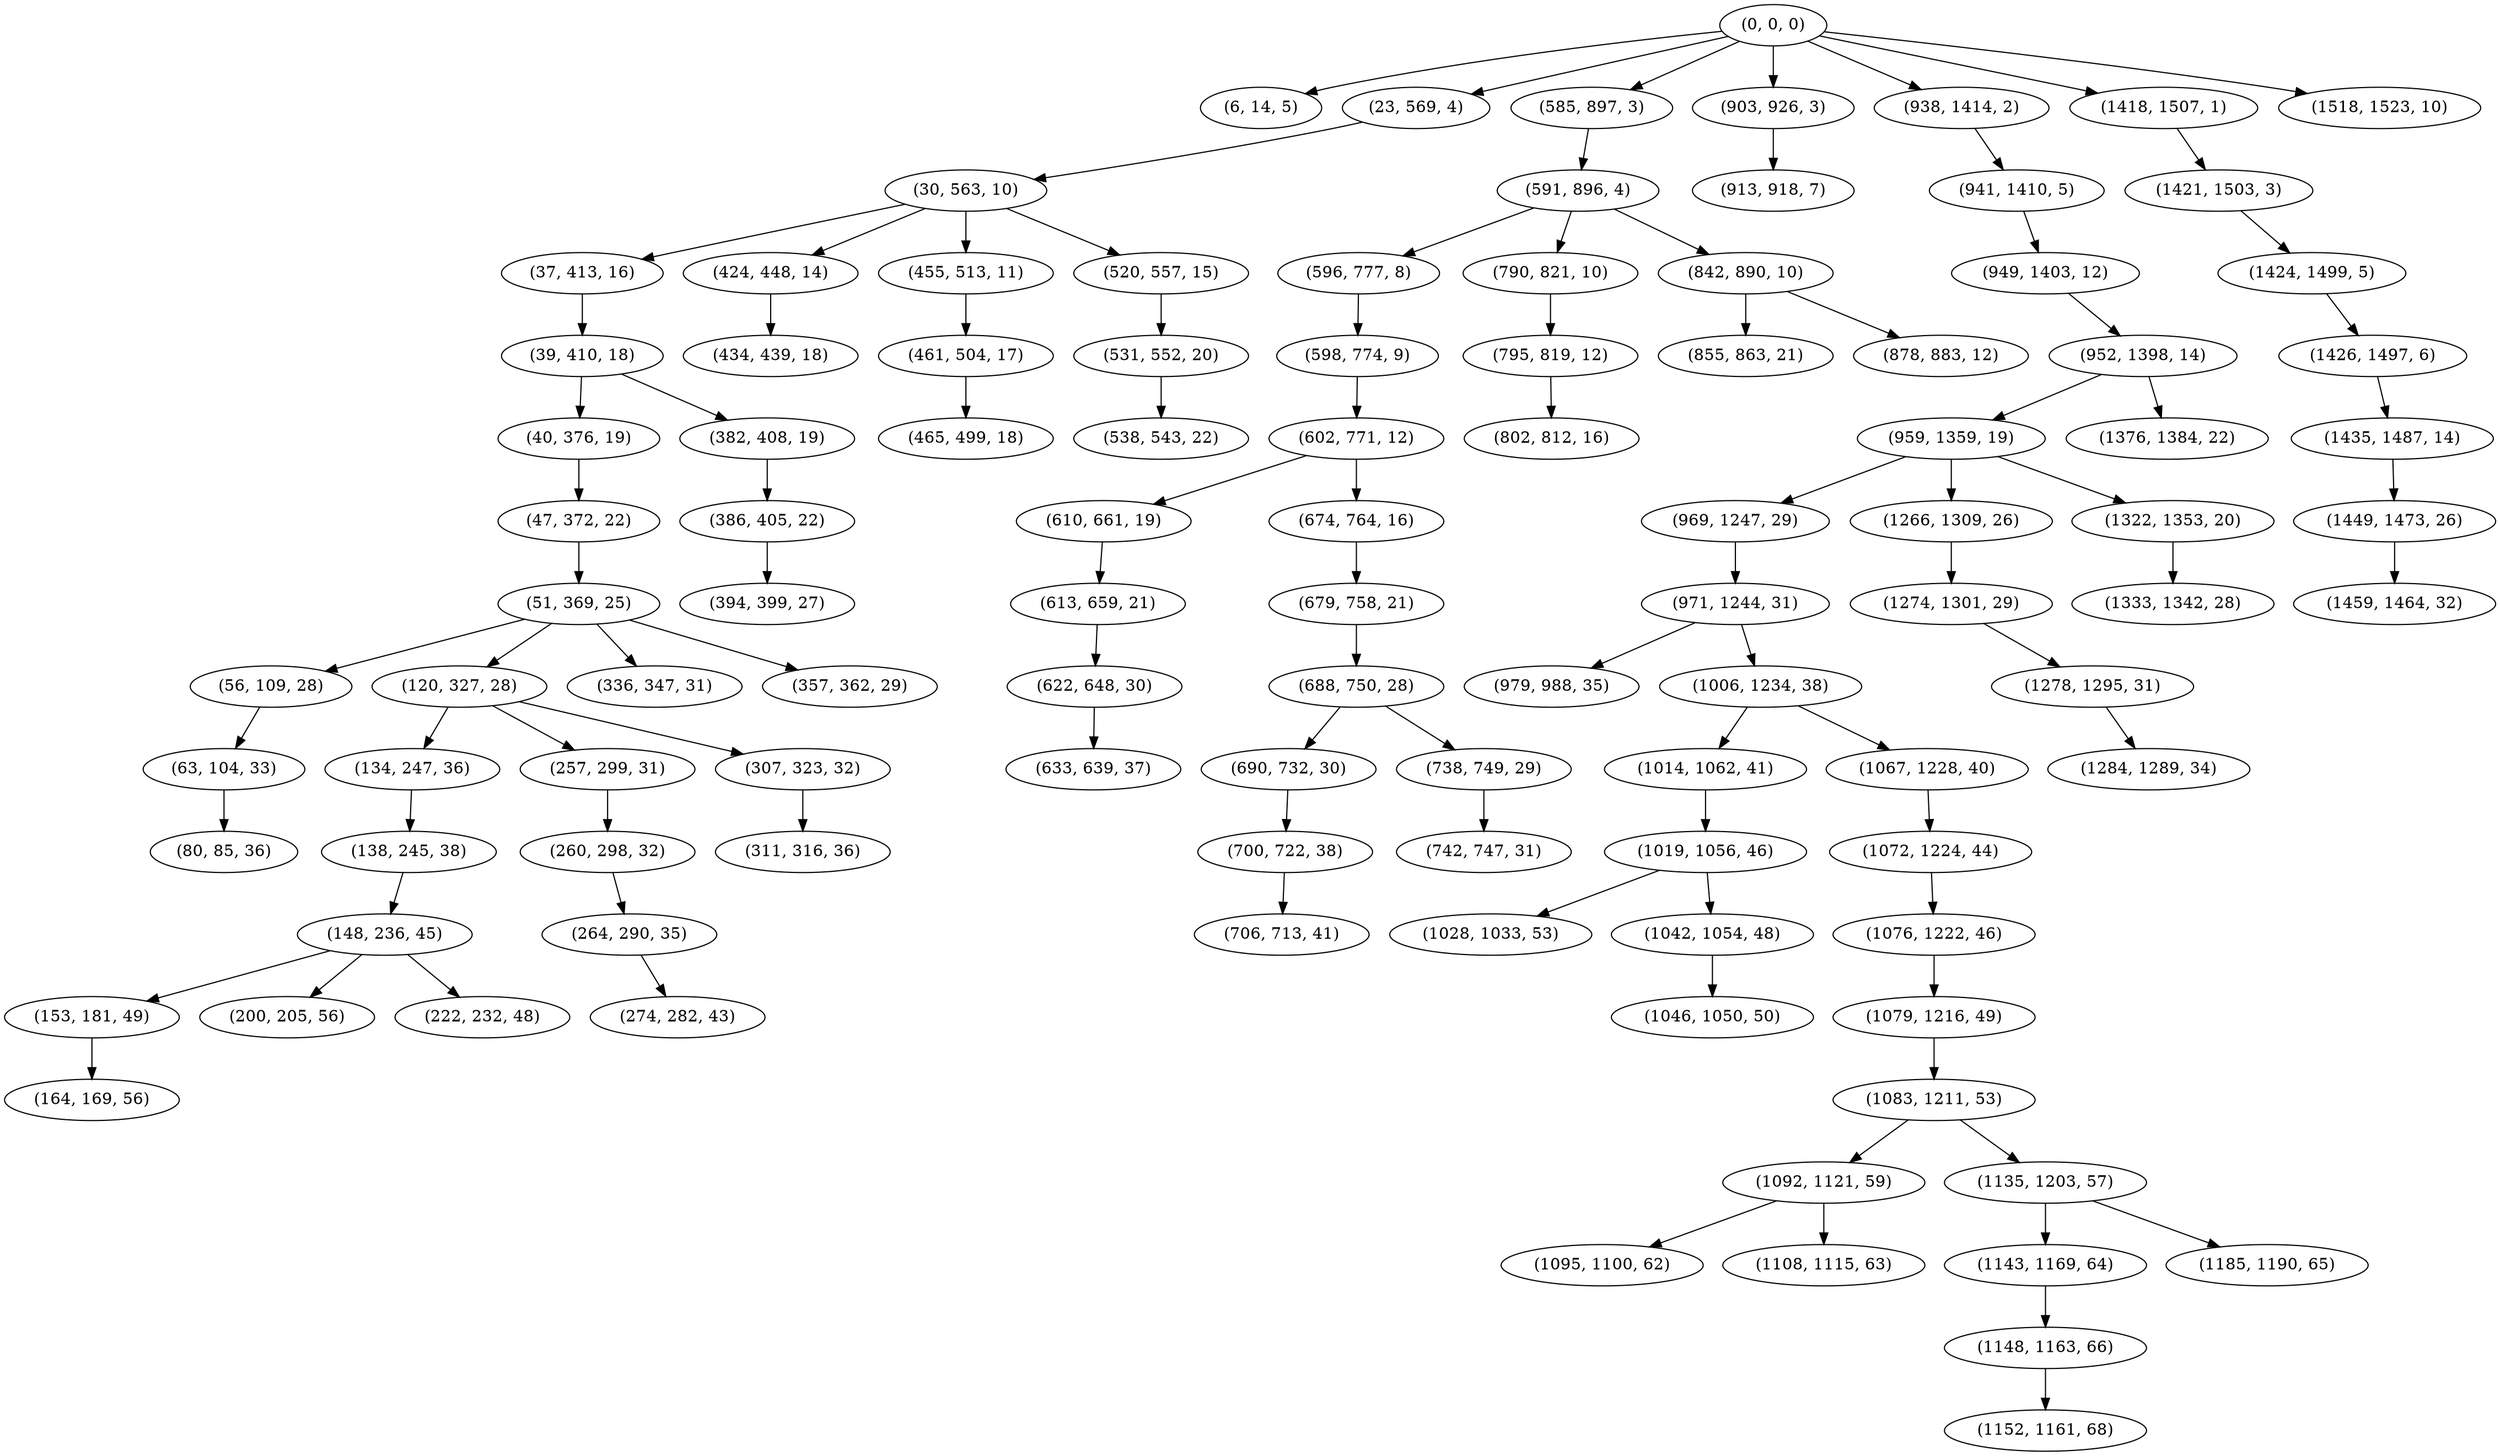 digraph tree {
    "(0, 0, 0)";
    "(6, 14, 5)";
    "(23, 569, 4)";
    "(30, 563, 10)";
    "(37, 413, 16)";
    "(39, 410, 18)";
    "(40, 376, 19)";
    "(47, 372, 22)";
    "(51, 369, 25)";
    "(56, 109, 28)";
    "(63, 104, 33)";
    "(80, 85, 36)";
    "(120, 327, 28)";
    "(134, 247, 36)";
    "(138, 245, 38)";
    "(148, 236, 45)";
    "(153, 181, 49)";
    "(164, 169, 56)";
    "(200, 205, 56)";
    "(222, 232, 48)";
    "(257, 299, 31)";
    "(260, 298, 32)";
    "(264, 290, 35)";
    "(274, 282, 43)";
    "(307, 323, 32)";
    "(311, 316, 36)";
    "(336, 347, 31)";
    "(357, 362, 29)";
    "(382, 408, 19)";
    "(386, 405, 22)";
    "(394, 399, 27)";
    "(424, 448, 14)";
    "(434, 439, 18)";
    "(455, 513, 11)";
    "(461, 504, 17)";
    "(465, 499, 18)";
    "(520, 557, 15)";
    "(531, 552, 20)";
    "(538, 543, 22)";
    "(585, 897, 3)";
    "(591, 896, 4)";
    "(596, 777, 8)";
    "(598, 774, 9)";
    "(602, 771, 12)";
    "(610, 661, 19)";
    "(613, 659, 21)";
    "(622, 648, 30)";
    "(633, 639, 37)";
    "(674, 764, 16)";
    "(679, 758, 21)";
    "(688, 750, 28)";
    "(690, 732, 30)";
    "(700, 722, 38)";
    "(706, 713, 41)";
    "(738, 749, 29)";
    "(742, 747, 31)";
    "(790, 821, 10)";
    "(795, 819, 12)";
    "(802, 812, 16)";
    "(842, 890, 10)";
    "(855, 863, 21)";
    "(878, 883, 12)";
    "(903, 926, 3)";
    "(913, 918, 7)";
    "(938, 1414, 2)";
    "(941, 1410, 5)";
    "(949, 1403, 12)";
    "(952, 1398, 14)";
    "(959, 1359, 19)";
    "(969, 1247, 29)";
    "(971, 1244, 31)";
    "(979, 988, 35)";
    "(1006, 1234, 38)";
    "(1014, 1062, 41)";
    "(1019, 1056, 46)";
    "(1028, 1033, 53)";
    "(1042, 1054, 48)";
    "(1046, 1050, 50)";
    "(1067, 1228, 40)";
    "(1072, 1224, 44)";
    "(1076, 1222, 46)";
    "(1079, 1216, 49)";
    "(1083, 1211, 53)";
    "(1092, 1121, 59)";
    "(1095, 1100, 62)";
    "(1108, 1115, 63)";
    "(1135, 1203, 57)";
    "(1143, 1169, 64)";
    "(1148, 1163, 66)";
    "(1152, 1161, 68)";
    "(1185, 1190, 65)";
    "(1266, 1309, 26)";
    "(1274, 1301, 29)";
    "(1278, 1295, 31)";
    "(1284, 1289, 34)";
    "(1322, 1353, 20)";
    "(1333, 1342, 28)";
    "(1376, 1384, 22)";
    "(1418, 1507, 1)";
    "(1421, 1503, 3)";
    "(1424, 1499, 5)";
    "(1426, 1497, 6)";
    "(1435, 1487, 14)";
    "(1449, 1473, 26)";
    "(1459, 1464, 32)";
    "(1518, 1523, 10)";
    "(0, 0, 0)" -> "(6, 14, 5)";
    "(0, 0, 0)" -> "(23, 569, 4)";
    "(0, 0, 0)" -> "(585, 897, 3)";
    "(0, 0, 0)" -> "(903, 926, 3)";
    "(0, 0, 0)" -> "(938, 1414, 2)";
    "(0, 0, 0)" -> "(1418, 1507, 1)";
    "(0, 0, 0)" -> "(1518, 1523, 10)";
    "(23, 569, 4)" -> "(30, 563, 10)";
    "(30, 563, 10)" -> "(37, 413, 16)";
    "(30, 563, 10)" -> "(424, 448, 14)";
    "(30, 563, 10)" -> "(455, 513, 11)";
    "(30, 563, 10)" -> "(520, 557, 15)";
    "(37, 413, 16)" -> "(39, 410, 18)";
    "(39, 410, 18)" -> "(40, 376, 19)";
    "(39, 410, 18)" -> "(382, 408, 19)";
    "(40, 376, 19)" -> "(47, 372, 22)";
    "(47, 372, 22)" -> "(51, 369, 25)";
    "(51, 369, 25)" -> "(56, 109, 28)";
    "(51, 369, 25)" -> "(120, 327, 28)";
    "(51, 369, 25)" -> "(336, 347, 31)";
    "(51, 369, 25)" -> "(357, 362, 29)";
    "(56, 109, 28)" -> "(63, 104, 33)";
    "(63, 104, 33)" -> "(80, 85, 36)";
    "(120, 327, 28)" -> "(134, 247, 36)";
    "(120, 327, 28)" -> "(257, 299, 31)";
    "(120, 327, 28)" -> "(307, 323, 32)";
    "(134, 247, 36)" -> "(138, 245, 38)";
    "(138, 245, 38)" -> "(148, 236, 45)";
    "(148, 236, 45)" -> "(153, 181, 49)";
    "(148, 236, 45)" -> "(200, 205, 56)";
    "(148, 236, 45)" -> "(222, 232, 48)";
    "(153, 181, 49)" -> "(164, 169, 56)";
    "(257, 299, 31)" -> "(260, 298, 32)";
    "(260, 298, 32)" -> "(264, 290, 35)";
    "(264, 290, 35)" -> "(274, 282, 43)";
    "(307, 323, 32)" -> "(311, 316, 36)";
    "(382, 408, 19)" -> "(386, 405, 22)";
    "(386, 405, 22)" -> "(394, 399, 27)";
    "(424, 448, 14)" -> "(434, 439, 18)";
    "(455, 513, 11)" -> "(461, 504, 17)";
    "(461, 504, 17)" -> "(465, 499, 18)";
    "(520, 557, 15)" -> "(531, 552, 20)";
    "(531, 552, 20)" -> "(538, 543, 22)";
    "(585, 897, 3)" -> "(591, 896, 4)";
    "(591, 896, 4)" -> "(596, 777, 8)";
    "(591, 896, 4)" -> "(790, 821, 10)";
    "(591, 896, 4)" -> "(842, 890, 10)";
    "(596, 777, 8)" -> "(598, 774, 9)";
    "(598, 774, 9)" -> "(602, 771, 12)";
    "(602, 771, 12)" -> "(610, 661, 19)";
    "(602, 771, 12)" -> "(674, 764, 16)";
    "(610, 661, 19)" -> "(613, 659, 21)";
    "(613, 659, 21)" -> "(622, 648, 30)";
    "(622, 648, 30)" -> "(633, 639, 37)";
    "(674, 764, 16)" -> "(679, 758, 21)";
    "(679, 758, 21)" -> "(688, 750, 28)";
    "(688, 750, 28)" -> "(690, 732, 30)";
    "(688, 750, 28)" -> "(738, 749, 29)";
    "(690, 732, 30)" -> "(700, 722, 38)";
    "(700, 722, 38)" -> "(706, 713, 41)";
    "(738, 749, 29)" -> "(742, 747, 31)";
    "(790, 821, 10)" -> "(795, 819, 12)";
    "(795, 819, 12)" -> "(802, 812, 16)";
    "(842, 890, 10)" -> "(855, 863, 21)";
    "(842, 890, 10)" -> "(878, 883, 12)";
    "(903, 926, 3)" -> "(913, 918, 7)";
    "(938, 1414, 2)" -> "(941, 1410, 5)";
    "(941, 1410, 5)" -> "(949, 1403, 12)";
    "(949, 1403, 12)" -> "(952, 1398, 14)";
    "(952, 1398, 14)" -> "(959, 1359, 19)";
    "(952, 1398, 14)" -> "(1376, 1384, 22)";
    "(959, 1359, 19)" -> "(969, 1247, 29)";
    "(959, 1359, 19)" -> "(1266, 1309, 26)";
    "(959, 1359, 19)" -> "(1322, 1353, 20)";
    "(969, 1247, 29)" -> "(971, 1244, 31)";
    "(971, 1244, 31)" -> "(979, 988, 35)";
    "(971, 1244, 31)" -> "(1006, 1234, 38)";
    "(1006, 1234, 38)" -> "(1014, 1062, 41)";
    "(1006, 1234, 38)" -> "(1067, 1228, 40)";
    "(1014, 1062, 41)" -> "(1019, 1056, 46)";
    "(1019, 1056, 46)" -> "(1028, 1033, 53)";
    "(1019, 1056, 46)" -> "(1042, 1054, 48)";
    "(1042, 1054, 48)" -> "(1046, 1050, 50)";
    "(1067, 1228, 40)" -> "(1072, 1224, 44)";
    "(1072, 1224, 44)" -> "(1076, 1222, 46)";
    "(1076, 1222, 46)" -> "(1079, 1216, 49)";
    "(1079, 1216, 49)" -> "(1083, 1211, 53)";
    "(1083, 1211, 53)" -> "(1092, 1121, 59)";
    "(1083, 1211, 53)" -> "(1135, 1203, 57)";
    "(1092, 1121, 59)" -> "(1095, 1100, 62)";
    "(1092, 1121, 59)" -> "(1108, 1115, 63)";
    "(1135, 1203, 57)" -> "(1143, 1169, 64)";
    "(1135, 1203, 57)" -> "(1185, 1190, 65)";
    "(1143, 1169, 64)" -> "(1148, 1163, 66)";
    "(1148, 1163, 66)" -> "(1152, 1161, 68)";
    "(1266, 1309, 26)" -> "(1274, 1301, 29)";
    "(1274, 1301, 29)" -> "(1278, 1295, 31)";
    "(1278, 1295, 31)" -> "(1284, 1289, 34)";
    "(1322, 1353, 20)" -> "(1333, 1342, 28)";
    "(1418, 1507, 1)" -> "(1421, 1503, 3)";
    "(1421, 1503, 3)" -> "(1424, 1499, 5)";
    "(1424, 1499, 5)" -> "(1426, 1497, 6)";
    "(1426, 1497, 6)" -> "(1435, 1487, 14)";
    "(1435, 1487, 14)" -> "(1449, 1473, 26)";
    "(1449, 1473, 26)" -> "(1459, 1464, 32)";
}
